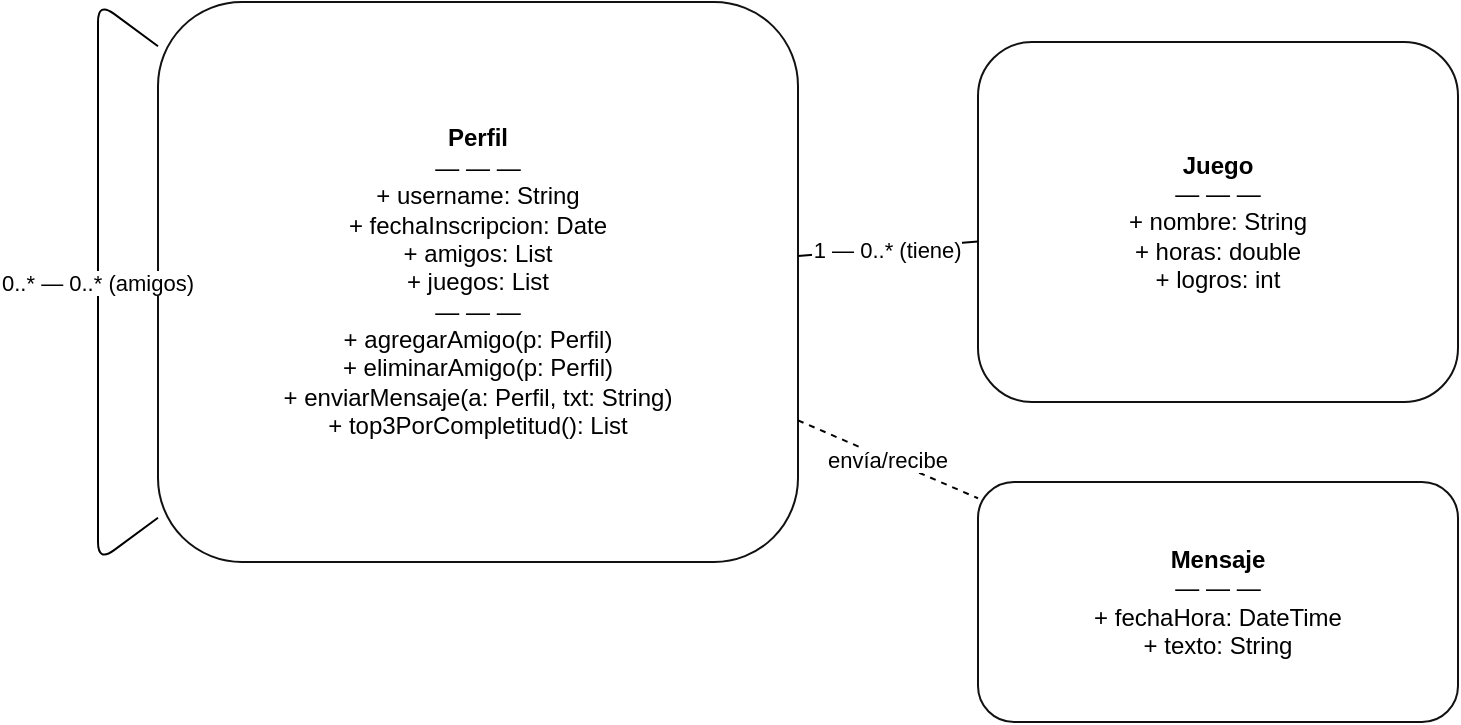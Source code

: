 <mxfile version="22.1.0" editor="www.draw.io" type="device">

  <diagram id="prob1" name="Problema 1 - Red social de Blissard">
    <mxGraphModel dx="1280" dy="720" grid="1" gridSize="10" guides="1" tooltips="1" connect="1" arrows="1" fold="1" page="1" pageScale="1" pageWidth="1100" pageHeight="850" math="0" shadow="0">
      <root>
        <mxCell id="0"/><mxCell id="1" parent="0"/>
        
<!-- Clase: Perfil -->
<mxCell id="p1_perfil" value="&lt;b&gt;Perfil&lt;/b&gt;&#xa;— — —&#xa;+ username: String&#xa;+ fechaInscripcion: Date&#xa;+ amigos: List&lt;Perfil&gt;&#xa;+ juegos: List&lt;Juego&gt;&#xa;— — —&#xa;+ agregarAmigo(p: Perfil)&#xa;+ eliminarAmigo(p: Perfil)&#xa;+ enviarMensaje(a: Perfil, txt: String)&#xa;+ top3PorCompletitud(): List&lt;Juego&gt;" style="rounded=1;whiteSpace=wrap;html=1;spacing=8;strokeColor=#111111;" vertex="1" parent="1">
  <mxGeometry x="90" y="140" width="320" height="280" as="geometry"/>
</mxCell>

<!-- Clase: Juego -->
<mxCell id="p1_juego" value="&lt;b&gt;Juego&lt;/b&gt;&#xa;— — —&#xa;+ nombre: String&#xa;+ horas: double&#xa;+ logros: int" style="rounded=1;whiteSpace=wrap;html=1;spacing=8;strokeColor=#111111;" vertex="1" parent="1">
  <mxGeometry x="500" y="160" width="240" height="180" as="geometry"/>
</mxCell>

<!-- Clase: Mensaje -->
<mxCell id="p1_msj" value="&lt;b&gt;Mensaje&lt;/b&gt;&#xa;— — —&#xa;+ fechaHora: DateTime&#xa;+ texto: String" style="rounded=1;whiteSpace=wrap;html=1;spacing=8;strokeColor=#111111;" vertex="1" parent="1">
  <mxGeometry x="500" y="380" width="240" height="120" as="geometry"/>
</mxCell>

<!-- Relaciones -->
<mxCell id="p1_e1" value="1 — 0..* (tiene)" style="endArrow=none;startArrow=none;" edge="1" parent="1" source="p1_perfil" target="p1_juego"><mxGeometry relative="1" as="geometry"/></mxCell>
<mxCell id="p1_e2" value="0..* — 0..* (amigos)" style="endArrow=none;edgeStyle=loopEdgeStyle;" edge="1" parent="1" source="p1_perfil" target="p1_perfil">
  <mxGeometry relative="1" as="geometry">
    <mxPoint x="60" y="120" as="targetPoint"/>
    <Array as="points"><mxPoint x="60" y="140"/><mxPoint x="60" y="380"/></Array>
  </mxGeometry>
</mxCell>
<mxCell id="p1_e3" value="envía/recibe" style="endArrow=none;startArrow=none;dashed=1;" edge="1" parent="1" source="p1_perfil" target="p1_msj"><mxGeometry relative="1" as="geometry"/></mxCell>

      </root>
    </mxGraphModel>
  </diagram>

  <diagram id="prob2" name="Problema 2 - Valoración de productos">
    <mxGraphModel dx="1280" dy="720" grid="1" gridSize="10" guides="1" tooltips="1" connect="1" arrows="1" fold="1" page="1" pageScale="1" pageWidth="1100" pageHeight="850" math="0" shadow="0">
      <root>
        <mxCell id="0"/><mxCell id="1" parent="0"/>
        
<mxCell id="cli" value="&lt;b&gt;Cliente&lt;/b&gt;&#xa;— — —&#xa;+ username: String&#xa;+ fechaRegistro: Date" style="rounded=1;whiteSpace=wrap;html=1;spacing=8;strokeColor=#111111;" vertex="1" parent="1">
  <mxGeometry x="80" y="120" width="220" height="120" as="geometry"/>
</mxCell>
<mxCell id="ped" value="&lt;b&gt;Pedido&lt;/b&gt;&#xa;— — —&#xa;+ id: UUID&#xa;+ fechaEmision: Date&#xa;+ fechaEntrega: Date" style="rounded=1;whiteSpace=wrap;html=1;spacing=8;strokeColor=#111111;" vertex="1" parent="1">
  <mxGeometry x="420" y="80" width="240" height="150" as="geometry"/>
</mxCell>
<mxCell id="lin" value="&lt;b&gt;LineaPedido&lt;/b&gt;&#xa;— — —&#xa;+ cantidad: int" style="rounded=1;whiteSpace=wrap;html=1;spacing=8;strokeColor=#111111;" vertex="1" parent="1">
  <mxGeometry x="420" y="260" width="200" height="100" as="geometry"/>
</mxCell>
<mxCell id="pro" value="&lt;b&gt;Producto&lt;/b&gt;&#xa;— — —&#xa;+ id: UUID&#xa;+ nombre: String" style="rounded=1;whiteSpace=wrap;html=1;spacing=8;strokeColor=#111111;" vertex="1" parent="1">
  <mxGeometry x="720" y="240" width="220" height="110" as="geometry"/>
</mxCell>
<mxCell id="val" value="&lt;b&gt;Valoracion&lt;/b&gt;&#xa;— — —&#xa;+ comentario: String&#xa;+ valor: double (0..5)&#xa;+ fecha: Date" style="rounded=1;whiteSpace=wrap;html=1;spacing=8;strokeColor=#111111;" vertex="1" parent="1">
  <mxGeometry x="80" y="320" width="260" height="140" as="geometry"/>
</mxCell>
<mxCell id="e1" value="1 — 0..* (realiza)" style="endArrow=none;startArrow=none;" edge="1" parent="1" source="cli" target="ped"><mxGeometry relative="1" as="geometry"/></mxCell>
<mxCell id="e2" value="1 — 1..* (tiene)" style="endArrow=none;startArrow=none;" edge="1" parent="1" source="ped" target="lin"><mxGeometry relative="1" as="geometry"/></mxCell>
<mxCell id="e3" value="1 — 1 (asocia)" style="endArrow=none;startArrow=none;" edge="1" parent="1" source="lin" target="pro"><mxGeometry relative="1" as="geometry"/></mxCell>
<mxCell id="e4" value="1 — 0..* (hace)" style="endArrow=none;startArrow=none;" edge="1" parent="1" source="cli" target="val"><mxGeometry relative="1" as="geometry"/></mxCell>
<mxCell id="e5" value="1 — 1 (sobre)" style="endArrow=none;startArrow=none;" edge="1" parent="1" source="val" target="pro"><mxGeometry relative="1" as="geometry"/></mxCell>

      </root>
    </mxGraphModel>
  </diagram>

  <diagram id="prob3" name="Problema 3 - Gestor de tareas">
    <mxGraphModel dx="1280" dy="720" grid="1" gridSize="10" guides="1" tooltips="1" connect="1" arrows="1" fold="1" page="1" pageScale="1" pageWidth="1100" pageHeight="850" math="0" shadow="0">
      <root>
        <mxCell id="0"/><mxCell id="1" parent="0"/>
        
<mxCell id="miem" value="&lt;b&gt;Miembro&lt;/b&gt;&#xa;+ nombre: String&#xa;+ telefono: String&#xa;+ email: String" style="rounded=1;whiteSpace=wrap;html=1;spacing=8;strokeColor=#111111;" vertex="1" parent="1">
  <mxGeometry x="70" y="110" width="240" height="130" as="geometry"/>
</mxCell>
<mxCell id="eq" value="&lt;b&gt;Equipo&lt;/b&gt;&#xa;+ nombre: String" style="rounded=1;whiteSpace=wrap;html=1;spacing=8;strokeColor=#111111;" vertex="1" parent="1">
  <mxGeometry x="390" y="90" width="210" height="100" as="geometry"/>
</mxCell>
<mxCell id="proy" value="&lt;b&gt;Proyecto&lt;/b&gt;&#xa;+ nombre: String&#xa;+ curso: String&#xa;+ prioridad: {{alta,media,baja}}&#xa;+ fechaEntrega: Date" style="rounded=1;whiteSpace=wrap;html=1;spacing=8;strokeColor=#111111;" vertex="1" parent="1">
  <mxGeometry x="680" y="80" width="260" height="150" as="geometry"/>
</mxCell>
<mxCell id="tar" value="&lt;b&gt;Tarea&lt;/b&gt;&#xa;+ nombre: String&#xa;+ descripcion: String&#xa;+ estado: {{no_comenzado,en_proceso,terminado}}" style="rounded=1;whiteSpace=wrap;html=1;spacing=8;strokeColor=#111111;" vertex="1" parent="1">
  <mxGeometry x="680" y="300" width="300" height="150" as="geometry"/>
</mxCell>
<mxCell id="r1" value="0..* — 0..* (miembros)" style="endArrow=none;startArrow=none;" edge="1" parent="1" source="eq" target="miem"><mxGeometry relative="1" as="geometry"/></mxCell>
<mxCell id="r2" value="1 — 0..* (proyectos)" style="endArrow=none;startArrow=none;" edge="1" parent="1" source="eq" target="proy"><mxGeometry relative="1" as="geometry"/></mxCell>
<mxCell id="r3" value="1 — 0..* (tareas)" style="endArrow=none;startArrow=none;" edge="1" parent="1" source="proy" target="tar"><mxGeometry relative="1" as="geometry"/></mxCell>
<mxCell id="r4" value="0..1 — 0..* (asignado)" style="endArrow=none;startArrow=none;" edge="1" parent="1" source="miem" target="tar"><mxGeometry relative="1" as="geometry"/></mxCell>

      </root>
    </mxGraphModel>
  </diagram>

  <diagram id="prob4" name="Problema 4 - Lista (lista enlazada)">
    <mxGraphModel dx="1280" dy="720" grid="1" gridSize="10" guides="1" tooltips="1" connect="1" arrows="1" fold="1" page="1" pageScale="1" pageWidth="1100" pageHeight="850" math="0" shadow="0">
      <root>
        <mxCell id="0"/><mxCell id="1" parent="0"/>
        
<mxCell id="nodo" value="&lt;b&gt;Nodo&lt;/b&gt;&#xa;+ valor: T&#xa;+ next: Direccion" style="rounded=1;whiteSpace=wrap;html=1;spacing=8;strokeColor=#111111;" vertex="1" parent="1">
  <mxGeometry x="140" y="160" width="200" height="120" as="geometry"/>
</mxCell>
<mxCell id="lista" value="&lt;b&gt;Lista&lt;/b&gt;&#xa;+ cabeza: Direccion&#xa;+ tam: int&#xa;— — —&#xa;+ pushFront(v: T)&#xa;+ pushBack(v: T)&#xa;+ insert(i: int, v: T)&#xa;+ remove(i: int)&#xa;+ get(i: int): T&#xa;+ isEmpty(): bool" style="rounded=1;whiteSpace=wrap;html=1;spacing=8;strokeColor=#111111;" vertex="1" parent="1">
  <mxGeometry x="500" y="120" width="260" height="260" as="geometry"/>
</mxCell>
<mxCell id="u1" value="usa" style="endArrow=none;startArrow=none;dashed=1;" edge="1" parent="1" source="lista" target="nodo"><mxGeometry relative="1" as="geometry"/></mxCell>

      </root>
    </mxGraphModel>
  </diagram>
</mxfile>